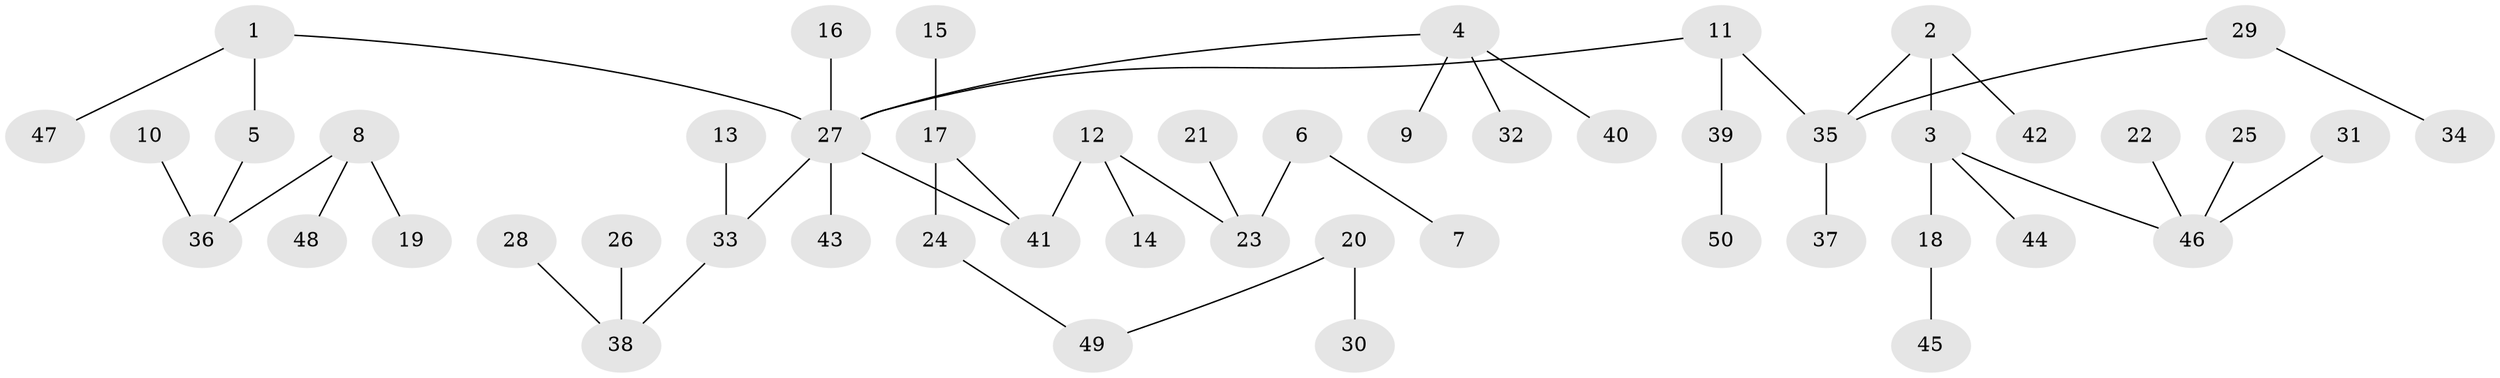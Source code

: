 // original degree distribution, {4: 0.09, 9: 0.01, 5: 0.04, 3: 0.12, 2: 0.23, 1: 0.51}
// Generated by graph-tools (version 1.1) at 2025/02/03/09/25 03:02:16]
// undirected, 50 vertices, 49 edges
graph export_dot {
graph [start="1"]
  node [color=gray90,style=filled];
  1;
  2;
  3;
  4;
  5;
  6;
  7;
  8;
  9;
  10;
  11;
  12;
  13;
  14;
  15;
  16;
  17;
  18;
  19;
  20;
  21;
  22;
  23;
  24;
  25;
  26;
  27;
  28;
  29;
  30;
  31;
  32;
  33;
  34;
  35;
  36;
  37;
  38;
  39;
  40;
  41;
  42;
  43;
  44;
  45;
  46;
  47;
  48;
  49;
  50;
  1 -- 5 [weight=1.0];
  1 -- 27 [weight=1.0];
  1 -- 47 [weight=1.0];
  2 -- 3 [weight=1.0];
  2 -- 35 [weight=1.0];
  2 -- 42 [weight=1.0];
  3 -- 18 [weight=1.0];
  3 -- 44 [weight=1.0];
  3 -- 46 [weight=1.0];
  4 -- 9 [weight=1.0];
  4 -- 27 [weight=1.0];
  4 -- 32 [weight=1.0];
  4 -- 40 [weight=1.0];
  5 -- 36 [weight=1.0];
  6 -- 7 [weight=1.0];
  6 -- 23 [weight=1.0];
  8 -- 19 [weight=1.0];
  8 -- 36 [weight=1.0];
  8 -- 48 [weight=1.0];
  10 -- 36 [weight=1.0];
  11 -- 27 [weight=1.0];
  11 -- 35 [weight=1.0];
  11 -- 39 [weight=1.0];
  12 -- 14 [weight=1.0];
  12 -- 23 [weight=1.0];
  12 -- 41 [weight=1.0];
  13 -- 33 [weight=1.0];
  15 -- 17 [weight=1.0];
  16 -- 27 [weight=1.0];
  17 -- 24 [weight=1.0];
  17 -- 41 [weight=1.0];
  18 -- 45 [weight=1.0];
  20 -- 30 [weight=1.0];
  20 -- 49 [weight=1.0];
  21 -- 23 [weight=1.0];
  22 -- 46 [weight=1.0];
  24 -- 49 [weight=1.0];
  25 -- 46 [weight=1.0];
  26 -- 38 [weight=1.0];
  27 -- 33 [weight=1.0];
  27 -- 41 [weight=1.0];
  27 -- 43 [weight=1.0];
  28 -- 38 [weight=1.0];
  29 -- 34 [weight=1.0];
  29 -- 35 [weight=1.0];
  31 -- 46 [weight=1.0];
  33 -- 38 [weight=1.0];
  35 -- 37 [weight=1.0];
  39 -- 50 [weight=1.0];
}
